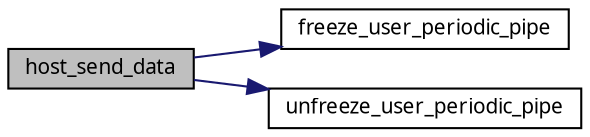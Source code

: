digraph G
{
  edge [fontname="FreeSans.ttf",fontsize=10,labelfontname="FreeSans.ttf",labelfontsize=10];
  node [fontname="FreeSans.ttf",fontsize=10,shape=record];
  rankdir=LR;
  Node1 [label="host_send_data",height=0.2,width=0.4,color="black", fillcolor="grey75", style="filled" fontcolor="black"];
  Node1 -> Node2 [color="midnightblue",fontsize=10,style="solid",fontname="FreeSans.ttf"];
  Node2 [label="freeze_user_periodic_pipe",height=0.2,width=0.4,color="black", fillcolor="white", style="filled",URL="$a00097.html#gc49b53eb6d4c6229a1c997c976507d6b"];
  Node1 -> Node3 [color="midnightblue",fontsize=10,style="solid",fontname="FreeSans.ttf"];
  Node3 [label="unfreeze_user_periodic_pipe",height=0.2,width=0.4,color="black", fillcolor="white", style="filled",URL="$a00097.html#g7ec93e06da874bd5a114a1cd779a7b7b"];
}
